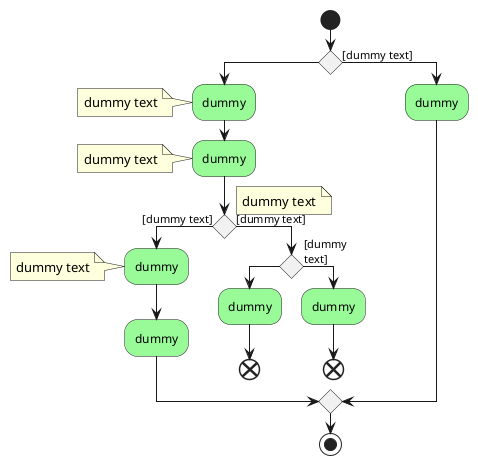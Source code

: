 {
  "sha1": "tvq2cx0r3t9i00uy88n3vghkkk7mhzr",
  "insertion": {
    "when": "2024-06-04T17:28:46.814Z",
    "user": "plantuml@gmail.com"
  }
}
@startuml
skinparam shadowing false
start
if ()
    #PaleGreen:dummy;
        note left
            dummy text
        end note
    #PaleGreen:dummy;
        note left
            dummy text
        end note
    if () then ([dummy text])
    #PaleGreen:dummy;
        note:dummy text
    #PaleGreen:dummy;
    else ([dummy text])
        note right
             dummy text
        end note
        if () then ( )
            #PaleGreen:dummy;
            end;
        else ([dummy\ntext])
            #PaleGreen:dummy;
            end;    
        endif    
    endif
else ([dummy text])
    #PaleGreen:dummy;
endif
stop
@enduml
